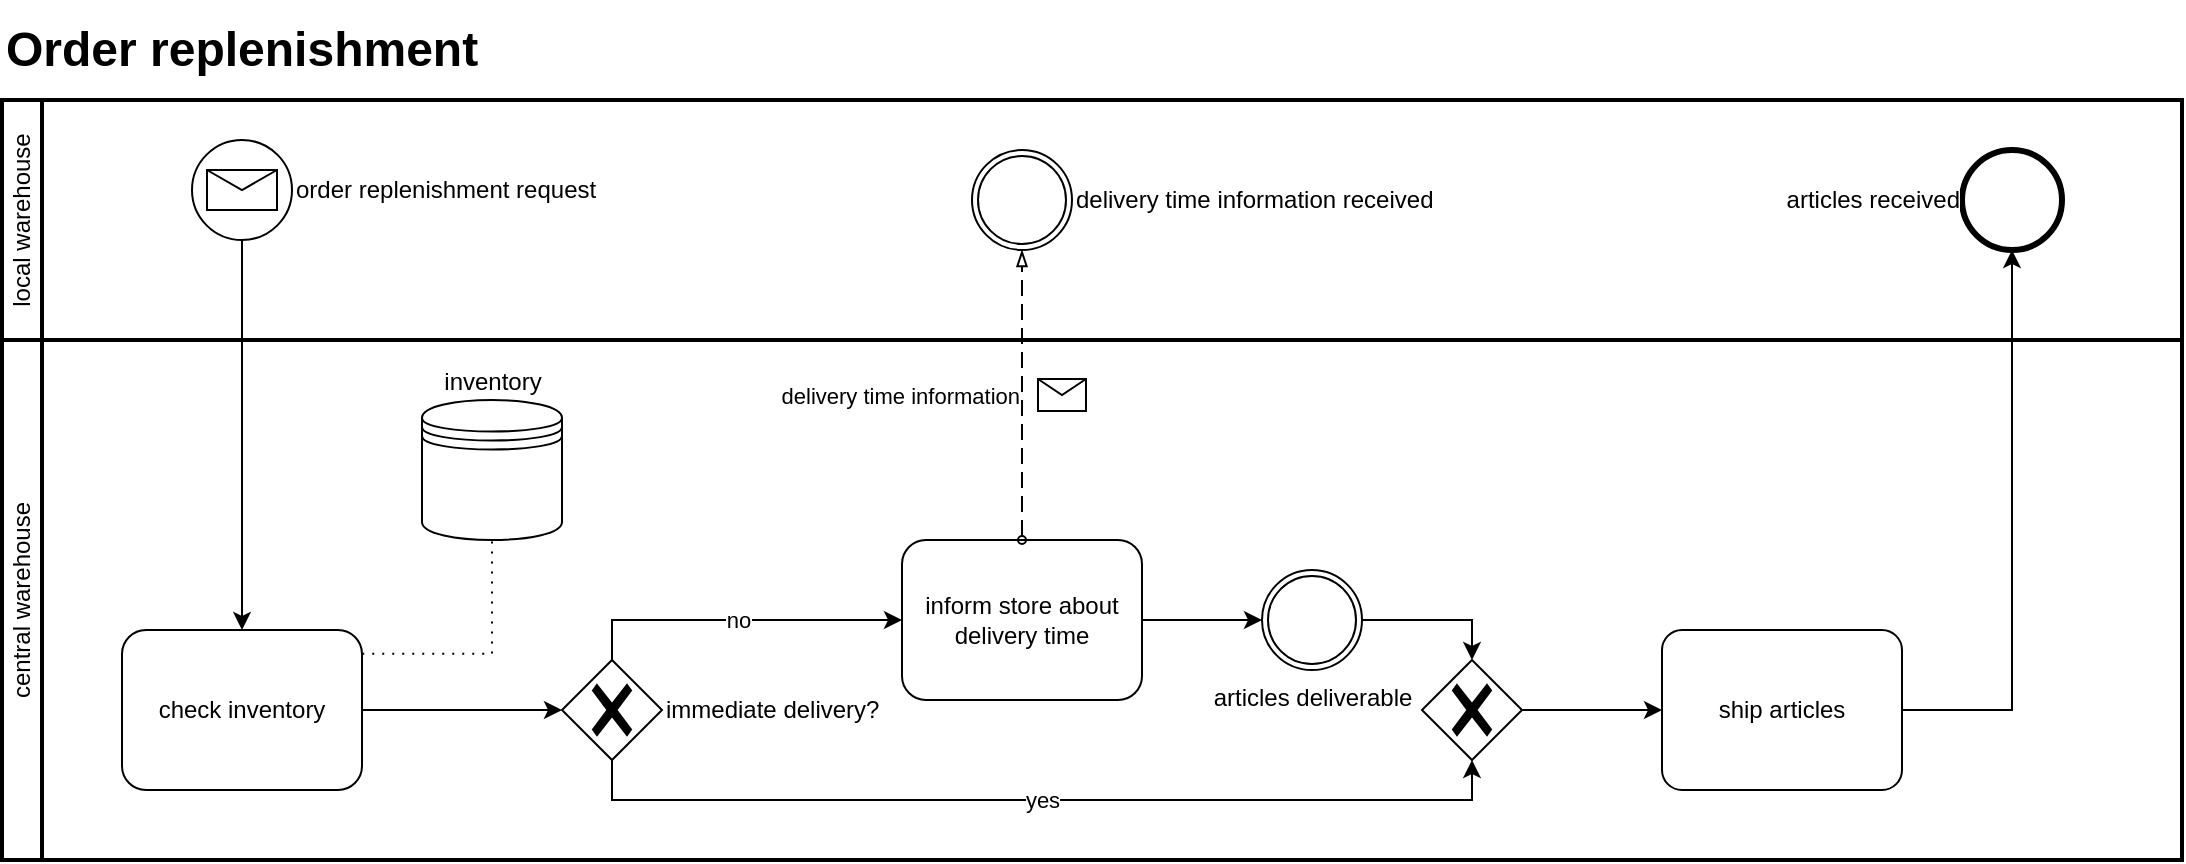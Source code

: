 <mxfile version="23.1.5" type="device">
  <diagram name="Page-1" id="3b1e6AGHyWd3WZ-OP9DQ">
    <mxGraphModel dx="1235" dy="-438" grid="1" gridSize="10" guides="1" tooltips="1" connect="1" arrows="1" fold="1" page="1" pageScale="1" pageWidth="827" pageHeight="1169" math="0" shadow="0">
      <root>
        <mxCell id="0" />
        <mxCell id="1" parent="0" />
        <mxCell id="u8uAa5u7nfPZjOfmbg5F-1" value="central warehouse" style="swimlane;html=1;startSize=20;fontStyle=0;collapsible=0;horizontal=0;swimlaneLine=1;swimlaneFillColor=#ffffff;strokeWidth=2;whiteSpace=wrap;" parent="1" vertex="1">
          <mxGeometry x="40" y="1380" width="1090" height="260" as="geometry" />
        </mxCell>
        <mxCell id="u8uAa5u7nfPZjOfmbg5F-2" value="check inventory" style="shape=ext;rounded=1;html=1;whiteSpace=wrap;" parent="u8uAa5u7nfPZjOfmbg5F-1" vertex="1">
          <mxGeometry x="60" y="145" width="120" height="80" as="geometry" />
        </mxCell>
        <mxCell id="u8uAa5u7nfPZjOfmbg5F-3" value="immediate delivery?" style="points=[[0.25,0.25,0],[0.5,0,0],[0.75,0.25,0],[1,0.5,0],[0.75,0.75,0],[0.5,1,0],[0.25,0.75,0],[0,0.5,0]];shape=mxgraph.bpmn.gateway2;html=1;verticalLabelPosition=middle;labelBackgroundColor=#ffffff;verticalAlign=middle;align=left;perimeter=rhombusPerimeter;outlineConnect=0;outline=none;symbol=none;gwType=exclusive;labelPosition=right;" parent="u8uAa5u7nfPZjOfmbg5F-1" vertex="1">
          <mxGeometry x="280" y="160" width="50" height="50" as="geometry" />
        </mxCell>
        <mxCell id="u8uAa5u7nfPZjOfmbg5F-4" style="edgeStyle=orthogonalEdgeStyle;rounded=0;orthogonalLoop=1;jettySize=auto;html=1;exitX=1;exitY=0.5;exitDx=0;exitDy=0;" parent="u8uAa5u7nfPZjOfmbg5F-1" source="u8uAa5u7nfPZjOfmbg5F-2" target="u8uAa5u7nfPZjOfmbg5F-3" edge="1">
          <mxGeometry relative="1" as="geometry" />
        </mxCell>
        <mxCell id="u8uAa5u7nfPZjOfmbg5F-5" value="inform store about delivery time" style="shape=ext;rounded=1;html=1;whiteSpace=wrap;" parent="u8uAa5u7nfPZjOfmbg5F-1" vertex="1">
          <mxGeometry x="450" y="100" width="120" height="80" as="geometry" />
        </mxCell>
        <mxCell id="u8uAa5u7nfPZjOfmbg5F-6" value="no" style="edgeStyle=orthogonalEdgeStyle;rounded=0;orthogonalLoop=1;jettySize=auto;html=1;exitX=0.5;exitY=0;exitDx=0;exitDy=0;exitPerimeter=0;entryX=0;entryY=0.5;entryDx=0;entryDy=0;" parent="u8uAa5u7nfPZjOfmbg5F-1" source="u8uAa5u7nfPZjOfmbg5F-3" target="u8uAa5u7nfPZjOfmbg5F-5" edge="1">
          <mxGeometry relative="1" as="geometry" />
        </mxCell>
        <mxCell id="u8uAa5u7nfPZjOfmbg5F-7" value="articles deliverable" style="points=[[0.145,0.145,0],[0.5,0,0],[0.855,0.145,0],[1,0.5,0],[0.855,0.855,0],[0.5,1,0],[0.145,0.855,0],[0,0.5,0]];shape=mxgraph.bpmn.event;html=1;verticalLabelPosition=bottom;labelBackgroundColor=#ffffff;verticalAlign=top;align=center;perimeter=ellipsePerimeter;outlineConnect=0;aspect=fixed;outline=throwing;symbol=general;" parent="u8uAa5u7nfPZjOfmbg5F-1" vertex="1">
          <mxGeometry x="630" y="115" width="50" height="50" as="geometry" />
        </mxCell>
        <mxCell id="u8uAa5u7nfPZjOfmbg5F-8" style="edgeStyle=orthogonalEdgeStyle;rounded=0;orthogonalLoop=1;jettySize=auto;html=1;exitX=1;exitY=0.5;exitDx=0;exitDy=0;entryX=0;entryY=0.5;entryDx=0;entryDy=0;entryPerimeter=0;" parent="u8uAa5u7nfPZjOfmbg5F-1" source="u8uAa5u7nfPZjOfmbg5F-5" target="u8uAa5u7nfPZjOfmbg5F-7" edge="1">
          <mxGeometry relative="1" as="geometry" />
        </mxCell>
        <mxCell id="u8uAa5u7nfPZjOfmbg5F-9" value="" style="points=[[0.25,0.25,0],[0.5,0,0],[0.75,0.25,0],[1,0.5,0],[0.75,0.75,0],[0.5,1,0],[0.25,0.75,0],[0,0.5,0]];shape=mxgraph.bpmn.gateway2;html=1;verticalLabelPosition=bottom;labelBackgroundColor=#ffffff;verticalAlign=top;align=right;perimeter=rhombusPerimeter;outlineConnect=0;outline=none;symbol=none;gwType=exclusive;labelPosition=left;" parent="u8uAa5u7nfPZjOfmbg5F-1" vertex="1">
          <mxGeometry x="710" y="160" width="50" height="50" as="geometry" />
        </mxCell>
        <mxCell id="u8uAa5u7nfPZjOfmbg5F-10" style="edgeStyle=orthogonalEdgeStyle;rounded=0;orthogonalLoop=1;jettySize=auto;html=1;exitX=1;exitY=0.5;exitDx=0;exitDy=0;exitPerimeter=0;entryX=0.5;entryY=0;entryDx=0;entryDy=0;entryPerimeter=0;" parent="u8uAa5u7nfPZjOfmbg5F-1" source="u8uAa5u7nfPZjOfmbg5F-7" target="u8uAa5u7nfPZjOfmbg5F-9" edge="1">
          <mxGeometry relative="1" as="geometry" />
        </mxCell>
        <mxCell id="u8uAa5u7nfPZjOfmbg5F-11" value="yes" style="edgeStyle=orthogonalEdgeStyle;rounded=0;orthogonalLoop=1;jettySize=auto;html=1;exitX=0.5;exitY=1;exitDx=0;exitDy=0;exitPerimeter=0;entryX=0.5;entryY=1;entryDx=0;entryDy=0;entryPerimeter=0;" parent="u8uAa5u7nfPZjOfmbg5F-1" source="u8uAa5u7nfPZjOfmbg5F-3" target="u8uAa5u7nfPZjOfmbg5F-9" edge="1">
          <mxGeometry relative="1" as="geometry" />
        </mxCell>
        <mxCell id="u8uAa5u7nfPZjOfmbg5F-12" value="ship articles" style="points=[[0.25,0,0],[0.5,0,0],[0.75,0,0],[1,0.25,0],[1,0.5,0],[1,0.75,0],[0.75,1,0],[0.5,1,0],[0.25,1,0],[0,0.75,0],[0,0.5,0],[0,0.25,0]];shape=mxgraph.bpmn.task;whiteSpace=wrap;rectStyle=rounded;size=10;html=1;container=1;expand=0;collapsible=0;taskMarker=abstract;" parent="u8uAa5u7nfPZjOfmbg5F-1" vertex="1">
          <mxGeometry x="830" y="145" width="120" height="80" as="geometry" />
        </mxCell>
        <mxCell id="u8uAa5u7nfPZjOfmbg5F-13" style="edgeStyle=orthogonalEdgeStyle;rounded=0;orthogonalLoop=1;jettySize=auto;html=1;exitX=1;exitY=0.5;exitDx=0;exitDy=0;exitPerimeter=0;entryX=0;entryY=0.5;entryDx=0;entryDy=0;entryPerimeter=0;" parent="u8uAa5u7nfPZjOfmbg5F-1" source="u8uAa5u7nfPZjOfmbg5F-9" target="u8uAa5u7nfPZjOfmbg5F-12" edge="1">
          <mxGeometry relative="1" as="geometry" />
        </mxCell>
        <mxCell id="u8uAa5u7nfPZjOfmbg5F-14" value="inventory" style="shape=datastore;html=1;labelPosition=center;verticalLabelPosition=top;align=center;verticalAlign=bottom;" parent="u8uAa5u7nfPZjOfmbg5F-1" vertex="1">
          <mxGeometry x="210" y="30" width="70" height="70" as="geometry" />
        </mxCell>
        <mxCell id="u8uAa5u7nfPZjOfmbg5F-15" value="" style="edgeStyle=elbowEdgeStyle;fontSize=12;html=1;endFill=0;startFill=0;endSize=6;startSize=6;dashed=1;dashPattern=1 4;endArrow=none;startArrow=none;rounded=0;exitX=1.001;exitY=0.149;exitDx=0;exitDy=0;exitPerimeter=0;entryX=0.5;entryY=1;entryDx=0;entryDy=0;" parent="u8uAa5u7nfPZjOfmbg5F-1" source="u8uAa5u7nfPZjOfmbg5F-2" target="u8uAa5u7nfPZjOfmbg5F-14" edge="1">
          <mxGeometry width="160" relative="1" as="geometry">
            <mxPoint x="300" y="60" as="sourcePoint" />
            <mxPoint x="460" y="60" as="targetPoint" />
            <Array as="points">
              <mxPoint x="245" y="30" />
            </Array>
          </mxGeometry>
        </mxCell>
        <mxCell id="u8uAa5u7nfPZjOfmbg5F-16" value="local warehouse" style="swimlane;html=1;startSize=20;fontStyle=0;collapsible=0;horizontal=0;swimlaneLine=1;swimlaneFillColor=#ffffff;strokeWidth=2;whiteSpace=wrap;" parent="1" vertex="1">
          <mxGeometry x="40" y="1260" width="1090" height="120" as="geometry" />
        </mxCell>
        <mxCell id="u8uAa5u7nfPZjOfmbg5F-17" value="order replenishment request" style="points=[[0.145,0.145,0],[0.5,0,0],[0.855,0.145,0],[1,0.5,0],[0.855,0.855,0],[0.5,1,0],[0.145,0.855,0],[0,0.5,0]];shape=mxgraph.bpmn.event;html=1;verticalLabelPosition=middle;labelBackgroundColor=#ffffff;verticalAlign=middle;align=left;perimeter=ellipsePerimeter;outlineConnect=0;aspect=fixed;outline=standard;symbol=message;labelPosition=right;" parent="u8uAa5u7nfPZjOfmbg5F-16" vertex="1">
          <mxGeometry x="95" y="20" width="50" height="50" as="geometry" />
        </mxCell>
        <mxCell id="u8uAa5u7nfPZjOfmbg5F-18" value="articles received" style="points=[[0.145,0.145,0],[0.5,0,0],[0.855,0.145,0],[1,0.5,0],[0.855,0.855,0],[0.5,1,0],[0.145,0.855,0],[0,0.5,0]];shape=mxgraph.bpmn.event;html=1;verticalLabelPosition=middle;labelBackgroundColor=#ffffff;verticalAlign=middle;align=right;perimeter=ellipsePerimeter;outlineConnect=0;aspect=fixed;outline=end;symbol=terminate2;labelPosition=left;" parent="u8uAa5u7nfPZjOfmbg5F-16" vertex="1">
          <mxGeometry x="980" y="25" width="50" height="50" as="geometry" />
        </mxCell>
        <mxCell id="u8uAa5u7nfPZjOfmbg5F-19" value="delivery time information received" style="points=[[0.145,0.145,0],[0.5,0,0],[0.855,0.145,0],[1,0.5,0],[0.855,0.855,0],[0.5,1,0],[0.145,0.855,0],[0,0.5,0]];shape=mxgraph.bpmn.event;html=1;verticalLabelPosition=middle;labelBackgroundColor=#ffffff;verticalAlign=middle;align=left;perimeter=ellipsePerimeter;outlineConnect=0;aspect=fixed;outline=throwing;symbol=general;labelPosition=right;" parent="u8uAa5u7nfPZjOfmbg5F-16" vertex="1">
          <mxGeometry x="485" y="25" width="50" height="50" as="geometry" />
        </mxCell>
        <mxCell id="u8uAa5u7nfPZjOfmbg5F-22" style="edgeStyle=orthogonalEdgeStyle;rounded=0;orthogonalLoop=1;jettySize=auto;html=1;exitX=1;exitY=0.5;exitDx=0;exitDy=0;exitPerimeter=0;" parent="1" source="u8uAa5u7nfPZjOfmbg5F-12" target="u8uAa5u7nfPZjOfmbg5F-18" edge="1">
          <mxGeometry relative="1" as="geometry" />
        </mxCell>
        <mxCell id="u8uAa5u7nfPZjOfmbg5F-23" style="edgeStyle=orthogonalEdgeStyle;rounded=0;orthogonalLoop=1;jettySize=auto;html=1;exitX=0.5;exitY=1;exitDx=0;exitDy=0;exitPerimeter=0;entryX=0.5;entryY=0;entryDx=0;entryDy=0;" parent="1" source="u8uAa5u7nfPZjOfmbg5F-17" target="u8uAa5u7nfPZjOfmbg5F-2" edge="1">
          <mxGeometry relative="1" as="geometry" />
        </mxCell>
        <mxCell id="u8uAa5u7nfPZjOfmbg5F-24" value="Order replenishment" style="text;html=1;align=left;verticalAlign=middle;whiteSpace=wrap;rounded=0;fontSize=24;fontStyle=1" parent="1" vertex="1">
          <mxGeometry x="40" y="1210" width="400" height="50" as="geometry" />
        </mxCell>
        <mxCell id="u8uAa5u7nfPZjOfmbg5F-20" value="delivery time information" style="endArrow=blockThin;html=1;labelPosition=left;verticalLabelPosition=middle;align=right;verticalAlign=middle;dashed=1;dashPattern=8 4;endFill=0;startArrow=oval;startFill=0;endSize=6;startSize=4;rounded=0;entryX=0.5;entryY=1;entryDx=0;entryDy=0;entryPerimeter=0;exitX=0.5;exitY=0;exitDx=0;exitDy=0;" parent="1" source="u8uAa5u7nfPZjOfmbg5F-5" target="u8uAa5u7nfPZjOfmbg5F-19" edge="1">
          <mxGeometry relative="1" as="geometry">
            <mxPoint x="509.09" y="1540" as="sourcePoint" />
            <mxPoint x="509.09" y="1335" as="targetPoint" />
          </mxGeometry>
        </mxCell>
        <mxCell id="u8uAa5u7nfPZjOfmbg5F-21" value="" style="shape=message;html=1;outlineConnect=0;labelPosition=left;verticalLabelPosition=middle;align=right;verticalAlign=middle;spacingRight=5;labelBackgroundColor=#ffffff;" parent="u8uAa5u7nfPZjOfmbg5F-20" vertex="1">
          <mxGeometry width="24" height="16" relative="1" as="geometry">
            <mxPoint x="8" y="-8" as="offset" />
          </mxGeometry>
        </mxCell>
      </root>
    </mxGraphModel>
  </diagram>
</mxfile>
